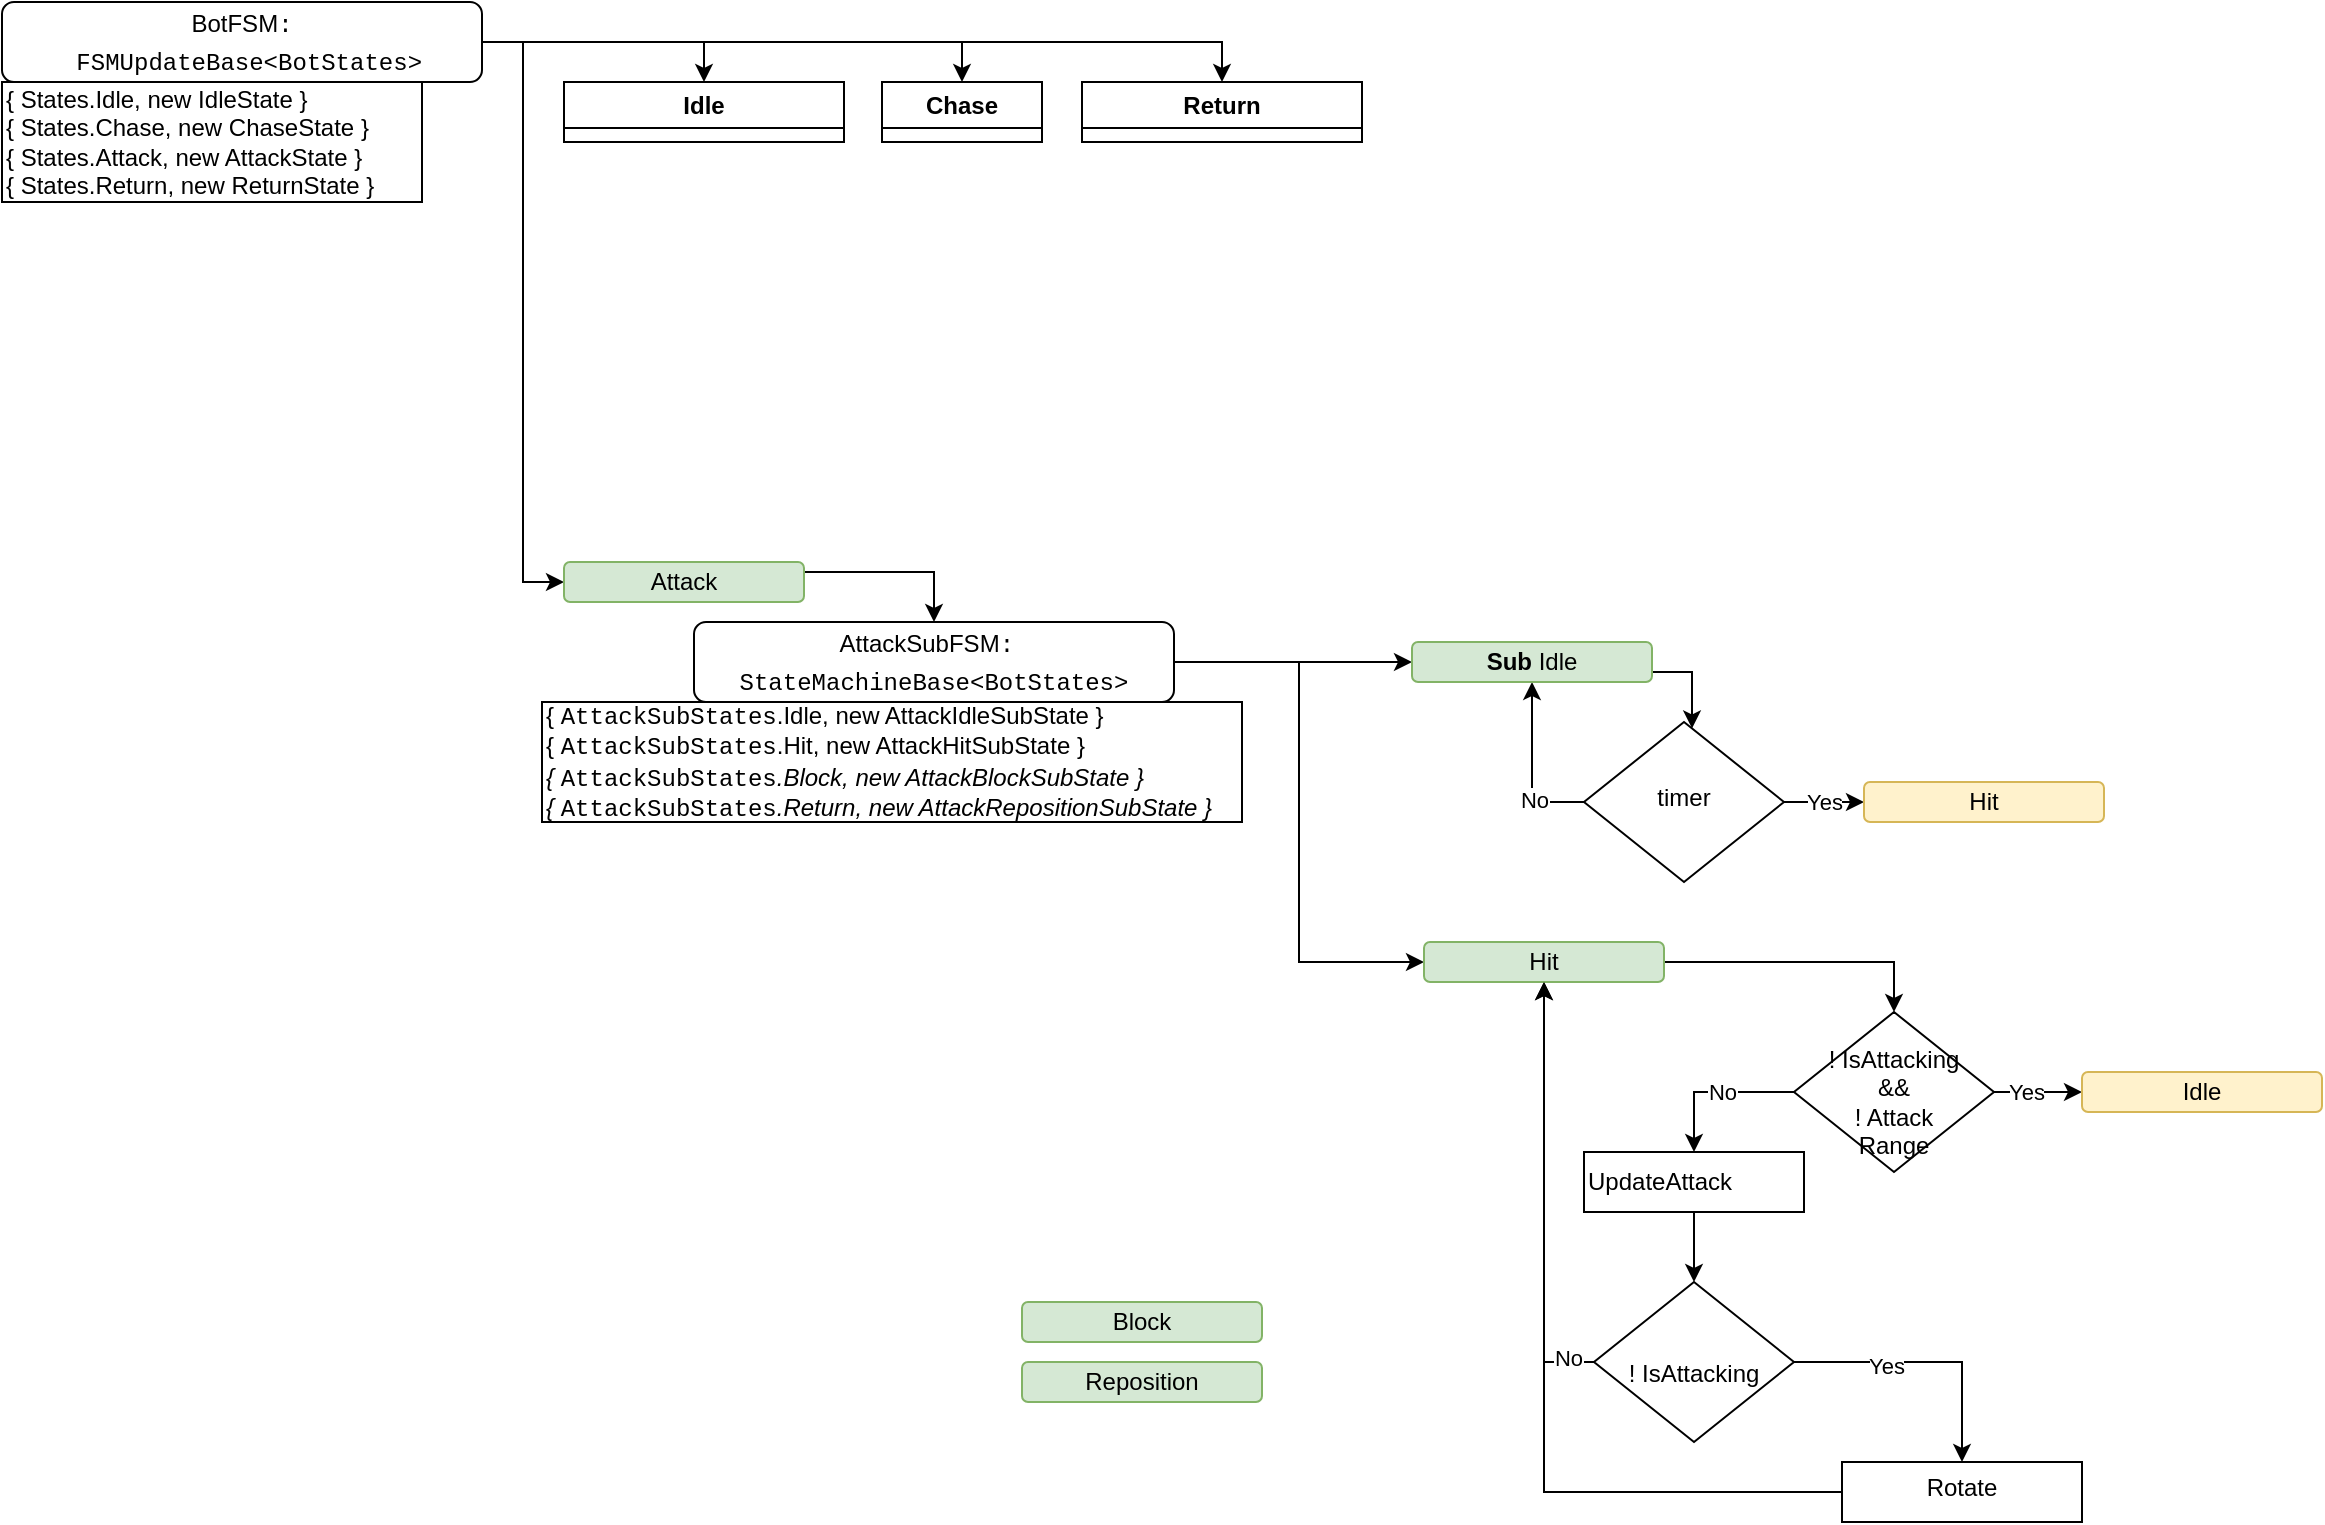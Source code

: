 <mxfile version="24.6.4" type="device">
  <diagram id="C5RBs43oDa-KdzZeNtuy" name="Page-1">
    <mxGraphModel dx="1434" dy="836" grid="1" gridSize="10" guides="1" tooltips="1" connect="1" arrows="1" fold="1" page="1" pageScale="1" pageWidth="827" pageHeight="1169" math="0" shadow="0">
      <root>
        <mxCell id="WIyWlLk6GJQsqaUBKTNV-0" />
        <mxCell id="WIyWlLk6GJQsqaUBKTNV-1" parent="WIyWlLk6GJQsqaUBKTNV-0" />
        <mxCell id="lwHccidv2fWYTVkOevZk-1" value="" style="edgeStyle=orthogonalEdgeStyle;rounded=0;orthogonalLoop=1;jettySize=auto;html=1;entryX=0.5;entryY=0;entryDx=0;entryDy=0;" parent="WIyWlLk6GJQsqaUBKTNV-1" source="WIyWlLk6GJQsqaUBKTNV-3" target="lwHccidv2fWYTVkOevZk-0" edge="1">
          <mxGeometry relative="1" as="geometry" />
        </mxCell>
        <mxCell id="lwHccidv2fWYTVkOevZk-28" style="edgeStyle=orthogonalEdgeStyle;rounded=0;orthogonalLoop=1;jettySize=auto;html=1;entryX=0.5;entryY=0;entryDx=0;entryDy=0;" parent="WIyWlLk6GJQsqaUBKTNV-1" source="WIyWlLk6GJQsqaUBKTNV-3" target="lwHccidv2fWYTVkOevZk-19" edge="1">
          <mxGeometry relative="1" as="geometry" />
        </mxCell>
        <mxCell id="lwHccidv2fWYTVkOevZk-54" style="edgeStyle=orthogonalEdgeStyle;rounded=0;orthogonalLoop=1;jettySize=auto;html=1;entryX=0;entryY=0.5;entryDx=0;entryDy=0;exitX=1;exitY=0.5;exitDx=0;exitDy=0;" parent="WIyWlLk6GJQsqaUBKTNV-1" source="WIyWlLk6GJQsqaUBKTNV-3" target="lwHccidv2fWYTVkOevZk-39" edge="1">
          <mxGeometry relative="1" as="geometry" />
        </mxCell>
        <mxCell id="lwHccidv2fWYTVkOevZk-77" style="edgeStyle=orthogonalEdgeStyle;rounded=0;orthogonalLoop=1;jettySize=auto;html=1;entryX=0.5;entryY=0;entryDx=0;entryDy=0;" parent="WIyWlLk6GJQsqaUBKTNV-1" source="WIyWlLk6GJQsqaUBKTNV-3" target="Aem0WX8BvzpRNGFWT9OV-14" edge="1">
          <mxGeometry relative="1" as="geometry" />
        </mxCell>
        <mxCell id="WIyWlLk6GJQsqaUBKTNV-3" value="&lt;div style=&quot;line-height: 18px;&quot;&gt;BotFSM&lt;span style=&quot;font-family: Menlo, Monaco, &amp;quot;Courier New&amp;quot;, monospace; white-space: pre;&quot;&gt;:&lt;br/&gt; FSMUpdateBase&amp;lt;BotStates&amp;gt;&lt;/span&gt;&lt;/div&gt;" style="rounded=1;whiteSpace=wrap;html=1;fontSize=12;glass=0;strokeWidth=1;shadow=0;" parent="WIyWlLk6GJQsqaUBKTNV-1" vertex="1">
          <mxGeometry x="20" y="30" width="240" height="40" as="geometry" />
        </mxCell>
        <mxCell id="lwHccidv2fWYTVkOevZk-2" value="&lt;div&gt;{ States.Idle, new IdleState }&lt;/div&gt;&lt;div&gt;{ States.Chase, new ChaseState }&lt;/div&gt;&lt;div&gt;{ States.Attack, new AttackState }&lt;/div&gt;&lt;div style=&quot;&quot;&gt;{ States.Return, new ReturnState }&lt;/div&gt;" style="rounded=0;whiteSpace=wrap;html=1;align=left;" parent="WIyWlLk6GJQsqaUBKTNV-1" vertex="1">
          <mxGeometry x="20" y="70" width="210" height="60" as="geometry" />
        </mxCell>
        <mxCell id="lwHccidv2fWYTVkOevZk-38" style="edgeStyle=orthogonalEdgeStyle;rounded=0;orthogonalLoop=1;jettySize=auto;html=1;entryX=0.5;entryY=0;entryDx=0;entryDy=0;exitX=1;exitY=0.25;exitDx=0;exitDy=0;" parent="WIyWlLk6GJQsqaUBKTNV-1" source="lwHccidv2fWYTVkOevZk-39" target="Aem0WX8BvzpRNGFWT9OV-1" edge="1">
          <mxGeometry relative="1" as="geometry" />
        </mxCell>
        <mxCell id="lwHccidv2fWYTVkOevZk-39" value="&lt;div&gt;Attack&lt;/div&gt;" style="rounded=1;whiteSpace=wrap;html=1;glass=0;strokeWidth=1;shadow=0;fillColor=#d5e8d4;strokeColor=#82b366;" parent="WIyWlLk6GJQsqaUBKTNV-1" vertex="1">
          <mxGeometry x="301" y="310" width="120" height="20" as="geometry" />
        </mxCell>
        <mxCell id="lwHccidv2fWYTVkOevZk-40" value="" style="edgeStyle=orthogonalEdgeStyle;rounded=0;orthogonalLoop=1;jettySize=auto;html=1;exitX=0;exitY=0.5;exitDx=0;exitDy=0;entryX=0.5;entryY=0;entryDx=0;entryDy=0;" parent="WIyWlLk6GJQsqaUBKTNV-1" source="lwHccidv2fWYTVkOevZk-44" target="lwHccidv2fWYTVkOevZk-57" edge="1">
          <mxGeometry relative="1" as="geometry">
            <mxPoint x="896" y="575" as="sourcePoint" />
          </mxGeometry>
        </mxCell>
        <mxCell id="lwHccidv2fWYTVkOevZk-41" value="No" style="edgeLabel;html=1;align=center;verticalAlign=middle;resizable=0;points=[];" parent="lwHccidv2fWYTVkOevZk-40" vertex="1" connectable="0">
          <mxGeometry x="-0.086" relative="1" as="geometry">
            <mxPoint as="offset" />
          </mxGeometry>
        </mxCell>
        <mxCell id="lwHccidv2fWYTVkOevZk-42" style="edgeStyle=orthogonalEdgeStyle;rounded=0;orthogonalLoop=1;jettySize=auto;html=1;entryX=0;entryY=0.5;entryDx=0;entryDy=0;" parent="WIyWlLk6GJQsqaUBKTNV-1" source="lwHccidv2fWYTVkOevZk-44" target="lwHccidv2fWYTVkOevZk-53" edge="1">
          <mxGeometry relative="1" as="geometry">
            <mxPoint x="1060" y="630" as="targetPoint" />
          </mxGeometry>
        </mxCell>
        <mxCell id="lwHccidv2fWYTVkOevZk-43" value="Yes" style="edgeLabel;html=1;align=center;verticalAlign=middle;resizable=0;points=[];" parent="lwHccidv2fWYTVkOevZk-42" vertex="1" connectable="0">
          <mxGeometry x="-0.289" relative="1" as="geometry">
            <mxPoint as="offset" />
          </mxGeometry>
        </mxCell>
        <mxCell id="lwHccidv2fWYTVkOevZk-44" value="&lt;br&gt;! IsAttacking&lt;br&gt;&amp;amp;&amp;amp;&lt;br&gt;! Attack&lt;div&gt;Range&lt;/div&gt;" style="rhombus;whiteSpace=wrap;html=1;shadow=0;fontFamily=Helvetica;fontSize=12;align=center;strokeWidth=1;spacing=6;spacingTop=-4;" parent="WIyWlLk6GJQsqaUBKTNV-1" vertex="1">
          <mxGeometry x="916" y="535" width="100" height="80" as="geometry" />
        </mxCell>
        <mxCell id="lwHccidv2fWYTVkOevZk-50" style="edgeStyle=orthogonalEdgeStyle;rounded=0;orthogonalLoop=1;jettySize=auto;html=1;entryX=0.5;entryY=1;entryDx=0;entryDy=0;exitX=0;exitY=0.5;exitDx=0;exitDy=0;" parent="WIyWlLk6GJQsqaUBKTNV-1" source="Aem0WX8BvzpRNGFWT9OV-19" target="Aem0WX8BvzpRNGFWT9OV-10" edge="1">
          <mxGeometry relative="1" as="geometry">
            <mxPoint x="740" y="710" as="sourcePoint" />
          </mxGeometry>
        </mxCell>
        <mxCell id="Aem0WX8BvzpRNGFWT9OV-25" value="No" style="edgeLabel;html=1;align=center;verticalAlign=middle;resizable=0;points=[];" vertex="1" connectable="0" parent="lwHccidv2fWYTVkOevZk-50">
          <mxGeometry x="-0.879" y="-2" relative="1" as="geometry">
            <mxPoint as="offset" />
          </mxGeometry>
        </mxCell>
        <mxCell id="lwHccidv2fWYTVkOevZk-53" value="Idle" style="rounded=1;whiteSpace=wrap;html=1;fillColor=#fff2cc;strokeColor=#d6b656;" parent="WIyWlLk6GJQsqaUBKTNV-1" vertex="1">
          <mxGeometry x="1060" y="565" width="120" height="20" as="geometry" />
        </mxCell>
        <mxCell id="Aem0WX8BvzpRNGFWT9OV-24" style="edgeStyle=orthogonalEdgeStyle;rounded=0;orthogonalLoop=1;jettySize=auto;html=1;entryX=0.5;entryY=0;entryDx=0;entryDy=0;" edge="1" parent="WIyWlLk6GJQsqaUBKTNV-1" source="lwHccidv2fWYTVkOevZk-57" target="Aem0WX8BvzpRNGFWT9OV-19">
          <mxGeometry relative="1" as="geometry" />
        </mxCell>
        <mxCell id="lwHccidv2fWYTVkOevZk-57" value="&lt;div&gt;UpdateAttack&lt;/div&gt;" style="rounded=0;whiteSpace=wrap;html=1;align=left;" parent="WIyWlLk6GJQsqaUBKTNV-1" vertex="1">
          <mxGeometry x="811" y="605" width="110" height="30" as="geometry" />
        </mxCell>
        <mxCell id="Aem0WX8BvzpRNGFWT9OV-0" value="" style="edgeStyle=orthogonalEdgeStyle;rounded=0;orthogonalLoop=1;jettySize=auto;html=1;entryX=0;entryY=0.5;entryDx=0;entryDy=0;" edge="1" parent="WIyWlLk6GJQsqaUBKTNV-1" source="Aem0WX8BvzpRNGFWT9OV-1" target="Aem0WX8BvzpRNGFWT9OV-7">
          <mxGeometry relative="1" as="geometry">
            <mxPoint x="640" y="360" as="targetPoint" />
          </mxGeometry>
        </mxCell>
        <mxCell id="Aem0WX8BvzpRNGFWT9OV-13" style="edgeStyle=orthogonalEdgeStyle;rounded=0;orthogonalLoop=1;jettySize=auto;html=1;entryX=0;entryY=0.5;entryDx=0;entryDy=0;" edge="1" parent="WIyWlLk6GJQsqaUBKTNV-1" source="Aem0WX8BvzpRNGFWT9OV-1" target="Aem0WX8BvzpRNGFWT9OV-10">
          <mxGeometry relative="1" as="geometry" />
        </mxCell>
        <mxCell id="Aem0WX8BvzpRNGFWT9OV-1" value="&lt;div style=&quot;line-height: 18px;&quot;&gt;AttackSubFSM&lt;span style=&quot;font-family: Menlo, Monaco, &amp;quot;Courier New&amp;quot;, monospace; white-space: pre;&quot;&gt;: &lt;br/&gt;StateMachineBase&amp;lt;BotStates&amp;gt;&lt;/span&gt;&lt;/div&gt;" style="rounded=1;whiteSpace=wrap;html=1;fontSize=12;glass=0;strokeWidth=1;shadow=0;" vertex="1" parent="WIyWlLk6GJQsqaUBKTNV-1">
          <mxGeometry x="366" y="340" width="240" height="40" as="geometry" />
        </mxCell>
        <mxCell id="Aem0WX8BvzpRNGFWT9OV-2" style="edgeStyle=orthogonalEdgeStyle;rounded=0;orthogonalLoop=1;jettySize=auto;html=1;entryX=0.5;entryY=1;entryDx=0;entryDy=0;exitX=0;exitY=0.5;exitDx=0;exitDy=0;" edge="1" parent="WIyWlLk6GJQsqaUBKTNV-1" source="Aem0WX8BvzpRNGFWT9OV-5" target="Aem0WX8BvzpRNGFWT9OV-7">
          <mxGeometry relative="1" as="geometry" />
        </mxCell>
        <mxCell id="Aem0WX8BvzpRNGFWT9OV-3" value="No" style="edgeLabel;html=1;align=center;verticalAlign=middle;resizable=0;points=[];" vertex="1" connectable="0" parent="Aem0WX8BvzpRNGFWT9OV-2">
          <mxGeometry x="-0.415" y="-1" relative="1" as="geometry">
            <mxPoint as="offset" />
          </mxGeometry>
        </mxCell>
        <mxCell id="Aem0WX8BvzpRNGFWT9OV-4" value="Yes" style="edgeStyle=orthogonalEdgeStyle;rounded=0;orthogonalLoop=1;jettySize=auto;html=1;entryX=0;entryY=0.5;entryDx=0;entryDy=0;" edge="1" parent="WIyWlLk6GJQsqaUBKTNV-1" source="Aem0WX8BvzpRNGFWT9OV-5" target="Aem0WX8BvzpRNGFWT9OV-9">
          <mxGeometry relative="1" as="geometry" />
        </mxCell>
        <mxCell id="Aem0WX8BvzpRNGFWT9OV-5" value="timer" style="rhombus;whiteSpace=wrap;html=1;shadow=0;fontFamily=Helvetica;fontSize=12;align=center;strokeWidth=1;spacing=6;spacingTop=-4;" vertex="1" parent="WIyWlLk6GJQsqaUBKTNV-1">
          <mxGeometry x="811" y="390" width="100" height="80" as="geometry" />
        </mxCell>
        <mxCell id="Aem0WX8BvzpRNGFWT9OV-6" style="edgeStyle=orthogonalEdgeStyle;rounded=0;orthogonalLoop=1;jettySize=auto;html=1;exitX=1;exitY=0.75;exitDx=0;exitDy=0;" edge="1" parent="WIyWlLk6GJQsqaUBKTNV-1" source="Aem0WX8BvzpRNGFWT9OV-7" target="Aem0WX8BvzpRNGFWT9OV-5">
          <mxGeometry relative="1" as="geometry">
            <Array as="points">
              <mxPoint x="865" y="365" />
            </Array>
          </mxGeometry>
        </mxCell>
        <mxCell id="Aem0WX8BvzpRNGFWT9OV-7" value="&lt;div&gt;&lt;b&gt;Sub&lt;/b&gt; Idle&lt;/div&gt;" style="rounded=1;whiteSpace=wrap;html=1;glass=0;strokeWidth=1;shadow=0;fillColor=#d5e8d4;strokeColor=#82b366;" vertex="1" parent="WIyWlLk6GJQsqaUBKTNV-1">
          <mxGeometry x="725" y="350" width="120" height="20" as="geometry" />
        </mxCell>
        <mxCell id="Aem0WX8BvzpRNGFWT9OV-8" value="&lt;div&gt;{&amp;nbsp;&lt;span style=&quot;font-family: Menlo, Monaco, &amp;quot;Courier New&amp;quot;, monospace; white-space: pre;&quot;&gt;AttackSubStates&lt;/span&gt;.Idle, new AttackIdleSubState }&lt;br&gt;&lt;/div&gt;&lt;div&gt;{&amp;nbsp;&lt;span style=&quot;font-family: Menlo, Monaco, &amp;quot;Courier New&amp;quot;, monospace; white-space: pre;&quot;&gt;AttackSubStates&lt;/span&gt;.Hit, new AttackHitSubState }&lt;br&gt;&lt;/div&gt;&lt;div&gt;&lt;i&gt;{&amp;nbsp;&lt;/i&gt;&lt;span style=&quot;font-family: Menlo, Monaco, &amp;quot;Courier New&amp;quot;, monospace; white-space: pre;&quot;&gt;AttackSubStates&lt;/span&gt;&lt;i style=&quot;&quot;&gt;.Block, new AttackBlockSubState }&lt;/i&gt;&lt;br&gt;&lt;/div&gt;&lt;div style=&quot;&quot;&gt;&lt;i&gt;{&amp;nbsp;&lt;/i&gt;&lt;span style=&quot;font-family: Menlo, Monaco, &amp;quot;Courier New&amp;quot;, monospace; white-space: pre;&quot;&gt;AttackSubStates&lt;/span&gt;&lt;i style=&quot;&quot;&gt;.Return, new AttackRepositionSubState }&lt;/i&gt;&lt;br&gt;&lt;/div&gt;" style="rounded=0;whiteSpace=wrap;html=1;align=left;" vertex="1" parent="WIyWlLk6GJQsqaUBKTNV-1">
          <mxGeometry x="290" y="380" width="350" height="60" as="geometry" />
        </mxCell>
        <mxCell id="Aem0WX8BvzpRNGFWT9OV-9" value="&lt;div&gt;Hit&lt;/div&gt;" style="rounded=1;whiteSpace=wrap;html=1;glass=0;strokeWidth=1;shadow=0;fillColor=#fff2cc;strokeColor=#d6b656;" vertex="1" parent="WIyWlLk6GJQsqaUBKTNV-1">
          <mxGeometry x="951" y="420" width="120" height="20" as="geometry" />
        </mxCell>
        <mxCell id="Aem0WX8BvzpRNGFWT9OV-18" style="edgeStyle=orthogonalEdgeStyle;rounded=0;orthogonalLoop=1;jettySize=auto;html=1;" edge="1" parent="WIyWlLk6GJQsqaUBKTNV-1" source="Aem0WX8BvzpRNGFWT9OV-10" target="lwHccidv2fWYTVkOevZk-44">
          <mxGeometry relative="1" as="geometry" />
        </mxCell>
        <mxCell id="Aem0WX8BvzpRNGFWT9OV-10" value="Hit" style="rounded=1;whiteSpace=wrap;html=1;glass=0;strokeWidth=1;shadow=0;fillColor=#d5e8d4;strokeColor=#82b366;" vertex="1" parent="WIyWlLk6GJQsqaUBKTNV-1">
          <mxGeometry x="731" y="500" width="120" height="20" as="geometry" />
        </mxCell>
        <mxCell id="Aem0WX8BvzpRNGFWT9OV-11" value="Block" style="rounded=1;whiteSpace=wrap;html=1;glass=0;strokeWidth=1;shadow=0;fillColor=#d5e8d4;strokeColor=#82b366;" vertex="1" parent="WIyWlLk6GJQsqaUBKTNV-1">
          <mxGeometry x="530" y="680" width="120" height="20" as="geometry" />
        </mxCell>
        <mxCell id="Aem0WX8BvzpRNGFWT9OV-12" value="Reposition" style="rounded=1;whiteSpace=wrap;html=1;glass=0;strokeWidth=1;shadow=0;fillColor=#d5e8d4;strokeColor=#82b366;" vertex="1" parent="WIyWlLk6GJQsqaUBKTNV-1">
          <mxGeometry x="530" y="710" width="120" height="20" as="geometry" />
        </mxCell>
        <mxCell id="Aem0WX8BvzpRNGFWT9OV-14" value="Return" style="swimlane;whiteSpace=wrap;html=1;" vertex="1" collapsed="1" parent="WIyWlLk6GJQsqaUBKTNV-1">
          <mxGeometry x="560" y="70" width="140" height="30" as="geometry">
            <mxRectangle x="560" y="70" width="564" height="280" as="alternateBounds" />
          </mxGeometry>
        </mxCell>
        <mxCell id="lwHccidv2fWYTVkOevZk-59" style="edgeStyle=orthogonalEdgeStyle;rounded=0;orthogonalLoop=1;jettySize=auto;html=1;entryX=0.5;entryY=0;entryDx=0;entryDy=0;exitX=1;exitY=0.25;exitDx=0;exitDy=0;" parent="Aem0WX8BvzpRNGFWT9OV-14" source="lwHccidv2fWYTVkOevZk-60" target="lwHccidv2fWYTVkOevZk-65" edge="1">
          <mxGeometry relative="1" as="geometry" />
        </mxCell>
        <mxCell id="lwHccidv2fWYTVkOevZk-60" value="&lt;div&gt;Return&lt;/div&gt;" style="rounded=1;whiteSpace=wrap;html=1;glass=0;strokeWidth=1;shadow=0;fillColor=#d5e8d4;strokeColor=#82b366;" parent="Aem0WX8BvzpRNGFWT9OV-14" vertex="1">
          <mxGeometry x="5" y="30" width="120" height="20" as="geometry" />
        </mxCell>
        <mxCell id="lwHccidv2fWYTVkOevZk-61" value="" style="edgeStyle=orthogonalEdgeStyle;rounded=0;orthogonalLoop=1;jettySize=auto;html=1;exitX=0;exitY=0.5;exitDx=0;exitDy=0;entryX=0.5;entryY=0;entryDx=0;entryDy=0;" parent="Aem0WX8BvzpRNGFWT9OV-14" source="lwHccidv2fWYTVkOevZk-65" target="lwHccidv2fWYTVkOevZk-70" edge="1">
          <mxGeometry relative="1" as="geometry">
            <mxPoint x="270" y="110" as="sourcePoint" />
          </mxGeometry>
        </mxCell>
        <mxCell id="lwHccidv2fWYTVkOevZk-62" value="No" style="edgeLabel;html=1;align=center;verticalAlign=middle;resizable=0;points=[];" parent="lwHccidv2fWYTVkOevZk-61" vertex="1" connectable="0">
          <mxGeometry x="-0.086" relative="1" as="geometry">
            <mxPoint as="offset" />
          </mxGeometry>
        </mxCell>
        <mxCell id="lwHccidv2fWYTVkOevZk-63" style="edgeStyle=orthogonalEdgeStyle;rounded=0;orthogonalLoop=1;jettySize=auto;html=1;" parent="Aem0WX8BvzpRNGFWT9OV-14" source="lwHccidv2fWYTVkOevZk-65" target="lwHccidv2fWYTVkOevZk-73" edge="1">
          <mxGeometry relative="1" as="geometry">
            <mxPoint x="455" y="110" as="targetPoint" />
          </mxGeometry>
        </mxCell>
        <mxCell id="lwHccidv2fWYTVkOevZk-64" value="Yes" style="edgeLabel;html=1;align=center;verticalAlign=middle;resizable=0;points=[];" parent="lwHccidv2fWYTVkOevZk-63" vertex="1" connectable="0">
          <mxGeometry x="-0.289" relative="1" as="geometry">
            <mxPoint as="offset" />
          </mxGeometry>
        </mxCell>
        <mxCell id="lwHccidv2fWYTVkOevZk-65" value="CloseToSpawn&lt;div&gt;Poin&lt;/div&gt;" style="rhombus;whiteSpace=wrap;html=1;shadow=0;fontFamily=Helvetica;fontSize=12;align=center;strokeWidth=1;spacing=6;spacingTop=-4;" parent="Aem0WX8BvzpRNGFWT9OV-14" vertex="1">
          <mxGeometry x="290" y="70" width="100" height="80" as="geometry" />
        </mxCell>
        <mxCell id="lwHccidv2fWYTVkOevZk-66" style="edgeStyle=orthogonalEdgeStyle;rounded=0;orthogonalLoop=1;jettySize=auto;html=1;exitX=0;exitY=0.5;exitDx=0;exitDy=0;entryX=0.4;entryY=0;entryDx=0;entryDy=0;entryPerimeter=0;" parent="Aem0WX8BvzpRNGFWT9OV-14" source="lwHccidv2fWYTVkOevZk-70" target="lwHccidv2fWYTVkOevZk-72" edge="1">
          <mxGeometry relative="1" as="geometry">
            <mxPoint x="125" y="190" as="targetPoint" />
          </mxGeometry>
        </mxCell>
        <mxCell id="lwHccidv2fWYTVkOevZk-67" value="No" style="edgeLabel;html=1;align=center;verticalAlign=middle;resizable=0;points=[];" parent="lwHccidv2fWYTVkOevZk-66" vertex="1" connectable="0">
          <mxGeometry x="-0.472" y="-3" relative="1" as="geometry">
            <mxPoint as="offset" />
          </mxGeometry>
        </mxCell>
        <mxCell id="lwHccidv2fWYTVkOevZk-68" style="edgeStyle=orthogonalEdgeStyle;rounded=0;orthogonalLoop=1;jettySize=auto;html=1;entryX=0;entryY=0.5;entryDx=0;entryDy=0;" parent="Aem0WX8BvzpRNGFWT9OV-14" source="lwHccidv2fWYTVkOevZk-70" target="lwHccidv2fWYTVkOevZk-74" edge="1">
          <mxGeometry relative="1" as="geometry" />
        </mxCell>
        <mxCell id="lwHccidv2fWYTVkOevZk-69" value="Yes" style="edgeLabel;html=1;align=center;verticalAlign=middle;resizable=0;points=[];" parent="lwHccidv2fWYTVkOevZk-68" vertex="1" connectable="0">
          <mxGeometry x="-0.333" relative="1" as="geometry">
            <mxPoint as="offset" />
          </mxGeometry>
        </mxCell>
        <mxCell id="lwHccidv2fWYTVkOevZk-70" value="Chase&lt;br&gt;Range" style="rhombus;whiteSpace=wrap;html=1;shadow=0;fontFamily=Helvetica;fontSize=12;align=center;strokeWidth=1;spacing=6;spacingTop=-4;" parent="Aem0WX8BvzpRNGFWT9OV-14" vertex="1">
          <mxGeometry x="170" y="130" width="100" height="80" as="geometry" />
        </mxCell>
        <mxCell id="lwHccidv2fWYTVkOevZk-71" style="edgeStyle=orthogonalEdgeStyle;rounded=0;orthogonalLoop=1;jettySize=auto;html=1;entryX=0.5;entryY=1;entryDx=0;entryDy=0;exitX=0.5;exitY=1;exitDx=0;exitDy=0;" parent="Aem0WX8BvzpRNGFWT9OV-14" source="lwHccidv2fWYTVkOevZk-72" target="lwHccidv2fWYTVkOevZk-60" edge="1">
          <mxGeometry relative="1" as="geometry" />
        </mxCell>
        <mxCell id="lwHccidv2fWYTVkOevZk-72" value="&lt;div&gt;CalculateInput(&lt;b&gt;spawn&lt;/b&gt;)&lt;/div&gt;" style="rounded=0;whiteSpace=wrap;html=1;align=left;" parent="Aem0WX8BvzpRNGFWT9OV-14" vertex="1">
          <mxGeometry x="85" y="220" width="130" height="30" as="geometry" />
        </mxCell>
        <mxCell id="lwHccidv2fWYTVkOevZk-73" value="Idle" style="rounded=1;whiteSpace=wrap;html=1;fillColor=#fff2cc;strokeColor=#d6b656;" parent="Aem0WX8BvzpRNGFWT9OV-14" vertex="1">
          <mxGeometry x="435" y="100" width="120" height="20" as="geometry" />
        </mxCell>
        <mxCell id="lwHccidv2fWYTVkOevZk-74" value="Chase" style="rounded=1;whiteSpace=wrap;html=1;fillColor=#fff2cc;strokeColor=#d6b656;" parent="Aem0WX8BvzpRNGFWT9OV-14" vertex="1">
          <mxGeometry x="315" y="160" width="120" height="20" as="geometry" />
        </mxCell>
        <mxCell id="Aem0WX8BvzpRNGFWT9OV-15" value="Chase" style="swimlane;whiteSpace=wrap;html=1;" vertex="1" collapsed="1" parent="WIyWlLk6GJQsqaUBKTNV-1">
          <mxGeometry x="460" y="70" width="80" height="30" as="geometry">
            <mxRectangle x="460" y="70" width="550" height="280" as="alternateBounds" />
          </mxGeometry>
        </mxCell>
        <mxCell id="lwHccidv2fWYTVkOevZk-18" style="edgeStyle=orthogonalEdgeStyle;rounded=0;orthogonalLoop=1;jettySize=auto;html=1;entryX=0.5;entryY=0;entryDx=0;entryDy=0;exitX=1;exitY=0.25;exitDx=0;exitDy=0;" parent="Aem0WX8BvzpRNGFWT9OV-15" source="lwHccidv2fWYTVkOevZk-19" target="lwHccidv2fWYTVkOevZk-22" edge="1">
          <mxGeometry relative="1" as="geometry" />
        </mxCell>
        <mxCell id="lwHccidv2fWYTVkOevZk-19" value="&lt;div&gt;Chase&lt;/div&gt;" style="rounded=1;whiteSpace=wrap;html=1;glass=0;strokeWidth=1;shadow=0;fillColor=#d5e8d4;strokeColor=#82b366;" parent="Aem0WX8BvzpRNGFWT9OV-15" vertex="1">
          <mxGeometry x="7" y="30" width="120" height="20" as="geometry" />
        </mxCell>
        <mxCell id="lwHccidv2fWYTVkOevZk-20" value="" style="edgeStyle=orthogonalEdgeStyle;rounded=0;orthogonalLoop=1;jettySize=auto;html=1;exitX=0;exitY=0.5;exitDx=0;exitDy=0;entryX=0.5;entryY=0;entryDx=0;entryDy=0;" parent="Aem0WX8BvzpRNGFWT9OV-15" source="lwHccidv2fWYTVkOevZk-22" target="lwHccidv2fWYTVkOevZk-24" edge="1">
          <mxGeometry relative="1" as="geometry">
            <mxPoint x="255" y="110" as="sourcePoint" />
          </mxGeometry>
        </mxCell>
        <mxCell id="lwHccidv2fWYTVkOevZk-21" value="No" style="edgeLabel;html=1;align=center;verticalAlign=middle;resizable=0;points=[];" parent="lwHccidv2fWYTVkOevZk-20" vertex="1" connectable="0">
          <mxGeometry x="-0.086" relative="1" as="geometry">
            <mxPoint as="offset" />
          </mxGeometry>
        </mxCell>
        <mxCell id="lwHccidv2fWYTVkOevZk-30" style="edgeStyle=orthogonalEdgeStyle;rounded=0;orthogonalLoop=1;jettySize=auto;html=1;" parent="Aem0WX8BvzpRNGFWT9OV-15" source="lwHccidv2fWYTVkOevZk-22" target="lwHccidv2fWYTVkOevZk-31" edge="1">
          <mxGeometry relative="1" as="geometry">
            <mxPoint x="440" y="110" as="targetPoint" />
          </mxGeometry>
        </mxCell>
        <mxCell id="lwHccidv2fWYTVkOevZk-35" value="Yes" style="edgeLabel;html=1;align=center;verticalAlign=middle;resizable=0;points=[];" parent="lwHccidv2fWYTVkOevZk-30" vertex="1" connectable="0">
          <mxGeometry x="-0.289" relative="1" as="geometry">
            <mxPoint as="offset" />
          </mxGeometry>
        </mxCell>
        <mxCell id="lwHccidv2fWYTVkOevZk-22" value="Attack&lt;div&gt;Range&lt;/div&gt;" style="rhombus;whiteSpace=wrap;html=1;shadow=0;fontFamily=Helvetica;fontSize=12;align=center;strokeWidth=1;spacing=6;spacingTop=-4;" parent="Aem0WX8BvzpRNGFWT9OV-15" vertex="1">
          <mxGeometry x="275" y="70" width="100" height="80" as="geometry" />
        </mxCell>
        <mxCell id="lwHccidv2fWYTVkOevZk-23" style="edgeStyle=orthogonalEdgeStyle;rounded=0;orthogonalLoop=1;jettySize=auto;html=1;exitX=0;exitY=0.5;exitDx=0;exitDy=0;entryX=0.4;entryY=0;entryDx=0;entryDy=0;entryPerimeter=0;" parent="Aem0WX8BvzpRNGFWT9OV-15" source="lwHccidv2fWYTVkOevZk-24" target="lwHccidv2fWYTVkOevZk-25" edge="1">
          <mxGeometry relative="1" as="geometry">
            <mxPoint x="110" y="190" as="targetPoint" />
          </mxGeometry>
        </mxCell>
        <mxCell id="lwHccidv2fWYTVkOevZk-34" value="No" style="edgeLabel;html=1;align=center;verticalAlign=middle;resizable=0;points=[];" parent="lwHccidv2fWYTVkOevZk-23" vertex="1" connectable="0">
          <mxGeometry x="-0.472" y="-3" relative="1" as="geometry">
            <mxPoint as="offset" />
          </mxGeometry>
        </mxCell>
        <mxCell id="lwHccidv2fWYTVkOevZk-33" style="edgeStyle=orthogonalEdgeStyle;rounded=0;orthogonalLoop=1;jettySize=auto;html=1;entryX=0;entryY=0.5;entryDx=0;entryDy=0;" parent="Aem0WX8BvzpRNGFWT9OV-15" source="lwHccidv2fWYTVkOevZk-24" target="lwHccidv2fWYTVkOevZk-32" edge="1">
          <mxGeometry relative="1" as="geometry" />
        </mxCell>
        <mxCell id="lwHccidv2fWYTVkOevZk-37" value="Yes" style="edgeLabel;html=1;align=center;verticalAlign=middle;resizable=0;points=[];" parent="lwHccidv2fWYTVkOevZk-33" vertex="1" connectable="0">
          <mxGeometry x="-0.333" relative="1" as="geometry">
            <mxPoint as="offset" />
          </mxGeometry>
        </mxCell>
        <mxCell id="lwHccidv2fWYTVkOevZk-24" value="Chase&lt;b&gt;Stop&lt;/b&gt;&lt;br&gt;Range" style="rhombus;whiteSpace=wrap;html=1;shadow=0;fontFamily=Helvetica;fontSize=12;align=center;strokeWidth=1;spacing=6;spacingTop=-4;" parent="Aem0WX8BvzpRNGFWT9OV-15" vertex="1">
          <mxGeometry x="155" y="130" width="100" height="80" as="geometry" />
        </mxCell>
        <mxCell id="lwHccidv2fWYTVkOevZk-29" style="edgeStyle=orthogonalEdgeStyle;rounded=0;orthogonalLoop=1;jettySize=auto;html=1;entryX=0.5;entryY=1;entryDx=0;entryDy=0;exitX=0.5;exitY=1;exitDx=0;exitDy=0;" parent="Aem0WX8BvzpRNGFWT9OV-15" source="lwHccidv2fWYTVkOevZk-25" target="lwHccidv2fWYTVkOevZk-19" edge="1">
          <mxGeometry relative="1" as="geometry">
            <Array as="points">
              <mxPoint x="145" y="270" />
              <mxPoint x="67" y="270" />
            </Array>
          </mxGeometry>
        </mxCell>
        <mxCell id="lwHccidv2fWYTVkOevZk-25" value="&lt;div&gt;CalculateInput(&lt;b&gt;target&lt;/b&gt;)&lt;/div&gt;" style="rounded=0;whiteSpace=wrap;html=1;align=left;" parent="Aem0WX8BvzpRNGFWT9OV-15" vertex="1">
          <mxGeometry x="80" y="220" width="130" height="30" as="geometry" />
        </mxCell>
        <mxCell id="lwHccidv2fWYTVkOevZk-31" value="Attack" style="rounded=1;whiteSpace=wrap;html=1;fillColor=#fff2cc;strokeColor=#d6b656;" parent="Aem0WX8BvzpRNGFWT9OV-15" vertex="1">
          <mxGeometry x="420" y="100" width="120" height="20" as="geometry" />
        </mxCell>
        <mxCell id="lwHccidv2fWYTVkOevZk-32" value="Return" style="rounded=1;whiteSpace=wrap;html=1;fillColor=#fff2cc;strokeColor=#d6b656;" parent="Aem0WX8BvzpRNGFWT9OV-15" vertex="1">
          <mxGeometry x="300" y="160" width="120" height="20" as="geometry" />
        </mxCell>
        <mxCell id="Aem0WX8BvzpRNGFWT9OV-17" value="Idle" style="swimlane;whiteSpace=wrap;html=1;fillColor=#FFFFFF;rounded=0;" vertex="1" collapsed="1" parent="WIyWlLk6GJQsqaUBKTNV-1">
          <mxGeometry x="301" y="70" width="140" height="30" as="geometry">
            <mxRectangle x="301" y="70" width="370" height="200" as="alternateBounds" />
          </mxGeometry>
        </mxCell>
        <mxCell id="lwHccidv2fWYTVkOevZk-6" style="edgeStyle=orthogonalEdgeStyle;rounded=0;orthogonalLoop=1;jettySize=auto;html=1;entryX=0.5;entryY=1;entryDx=0;entryDy=0;exitX=0;exitY=0.5;exitDx=0;exitDy=0;" parent="Aem0WX8BvzpRNGFWT9OV-17" source="WIyWlLk6GJQsqaUBKTNV-6" target="lwHccidv2fWYTVkOevZk-0" edge="1">
          <mxGeometry relative="1" as="geometry" />
        </mxCell>
        <mxCell id="lwHccidv2fWYTVkOevZk-7" value="No" style="edgeLabel;html=1;align=center;verticalAlign=middle;resizable=0;points=[];" parent="lwHccidv2fWYTVkOevZk-6" vertex="1" connectable="0">
          <mxGeometry x="-0.415" y="-1" relative="1" as="geometry">
            <mxPoint as="offset" />
          </mxGeometry>
        </mxCell>
        <mxCell id="lwHccidv2fWYTVkOevZk-9" value="Yes" style="edgeStyle=orthogonalEdgeStyle;rounded=0;orthogonalLoop=1;jettySize=auto;html=1;entryX=0;entryY=0.5;entryDx=0;entryDy=0;" parent="Aem0WX8BvzpRNGFWT9OV-17" source="WIyWlLk6GJQsqaUBKTNV-6" target="lwHccidv2fWYTVkOevZk-8" edge="1">
          <mxGeometry relative="1" as="geometry" />
        </mxCell>
        <mxCell id="WIyWlLk6GJQsqaUBKTNV-6" value="Chase&lt;div&gt;Range&lt;/div&gt;" style="rhombus;whiteSpace=wrap;html=1;shadow=0;fontFamily=Helvetica;fontSize=12;align=center;strokeWidth=1;spacing=6;spacingTop=-4;" parent="Aem0WX8BvzpRNGFWT9OV-17" vertex="1">
          <mxGeometry x="96" y="70" width="100" height="80" as="geometry" />
        </mxCell>
        <mxCell id="lwHccidv2fWYTVkOevZk-5" style="edgeStyle=orthogonalEdgeStyle;rounded=0;orthogonalLoop=1;jettySize=auto;html=1;exitX=1;exitY=0.75;exitDx=0;exitDy=0;" parent="Aem0WX8BvzpRNGFWT9OV-17" source="lwHccidv2fWYTVkOevZk-0" target="WIyWlLk6GJQsqaUBKTNV-6" edge="1">
          <mxGeometry relative="1" as="geometry">
            <Array as="points">
              <mxPoint x="150" y="45" />
            </Array>
          </mxGeometry>
        </mxCell>
        <mxCell id="lwHccidv2fWYTVkOevZk-0" value="&lt;div&gt;Idle&lt;/div&gt;" style="rounded=1;whiteSpace=wrap;html=1;glass=0;strokeWidth=1;shadow=0;fillColor=#d5e8d4;strokeColor=#82b366;" parent="Aem0WX8BvzpRNGFWT9OV-17" vertex="1">
          <mxGeometry x="10" y="30" width="120" height="20" as="geometry" />
        </mxCell>
        <mxCell id="lwHccidv2fWYTVkOevZk-8" value="&lt;div&gt;Chase&lt;/div&gt;" style="rounded=1;whiteSpace=wrap;html=1;glass=0;strokeWidth=1;shadow=0;fillColor=#fff2cc;strokeColor=#d6b656;" parent="Aem0WX8BvzpRNGFWT9OV-17" vertex="1">
          <mxGeometry x="236" y="100" width="120" height="20" as="geometry" />
        </mxCell>
        <mxCell id="Aem0WX8BvzpRNGFWT9OV-22" value="" style="edgeStyle=orthogonalEdgeStyle;rounded=0;orthogonalLoop=1;jettySize=auto;html=1;entryX=0.5;entryY=0;entryDx=0;entryDy=0;" edge="1" parent="WIyWlLk6GJQsqaUBKTNV-1" source="Aem0WX8BvzpRNGFWT9OV-19" target="Aem0WX8BvzpRNGFWT9OV-21">
          <mxGeometry relative="1" as="geometry" />
        </mxCell>
        <mxCell id="Aem0WX8BvzpRNGFWT9OV-23" value="Yes" style="edgeLabel;html=1;align=center;verticalAlign=middle;resizable=0;points=[];" vertex="1" connectable="0" parent="Aem0WX8BvzpRNGFWT9OV-22">
          <mxGeometry x="-0.32" y="-2" relative="1" as="geometry">
            <mxPoint as="offset" />
          </mxGeometry>
        </mxCell>
        <mxCell id="Aem0WX8BvzpRNGFWT9OV-19" value="&lt;br&gt;! IsAttacking" style="rhombus;whiteSpace=wrap;html=1;shadow=0;fontFamily=Helvetica;fontSize=12;align=center;strokeWidth=1;spacing=6;spacingTop=-4;" vertex="1" parent="WIyWlLk6GJQsqaUBKTNV-1">
          <mxGeometry x="816" y="670" width="100" height="80" as="geometry" />
        </mxCell>
        <mxCell id="Aem0WX8BvzpRNGFWT9OV-26" style="edgeStyle=orthogonalEdgeStyle;rounded=0;orthogonalLoop=1;jettySize=auto;html=1;entryX=0.5;entryY=1;entryDx=0;entryDy=0;" edge="1" parent="WIyWlLk6GJQsqaUBKTNV-1" source="Aem0WX8BvzpRNGFWT9OV-21" target="Aem0WX8BvzpRNGFWT9OV-10">
          <mxGeometry relative="1" as="geometry" />
        </mxCell>
        <mxCell id="Aem0WX8BvzpRNGFWT9OV-21" value="Rotate" style="whiteSpace=wrap;html=1;shadow=0;strokeWidth=1;spacing=6;spacingTop=-4;" vertex="1" parent="WIyWlLk6GJQsqaUBKTNV-1">
          <mxGeometry x="940" y="760" width="120" height="30" as="geometry" />
        </mxCell>
      </root>
    </mxGraphModel>
  </diagram>
</mxfile>
